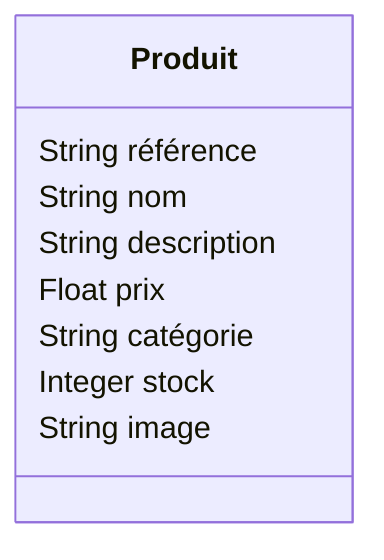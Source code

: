 classDiagram
    class Produit {
         String référence
         String nom
         String description
         Float prix
         String catégorie
         Integer stock
         String image
    }